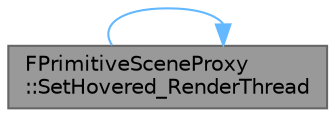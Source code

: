 digraph "FPrimitiveSceneProxy::SetHovered_RenderThread"
{
 // INTERACTIVE_SVG=YES
 // LATEX_PDF_SIZE
  bgcolor="transparent";
  edge [fontname=Helvetica,fontsize=10,labelfontname=Helvetica,labelfontsize=10];
  node [fontname=Helvetica,fontsize=10,shape=box,height=0.2,width=0.4];
  rankdir="LR";
  Node1 [id="Node000001",label="FPrimitiveSceneProxy\l::SetHovered_RenderThread",height=0.2,width=0.4,color="gray40", fillcolor="grey60", style="filled", fontcolor="black",tooltip="Updates hover state for the primitive proxy."];
  Node1 -> Node1 [id="edge1_Node000001_Node000001",color="steelblue1",style="solid",tooltip=" "];
}
